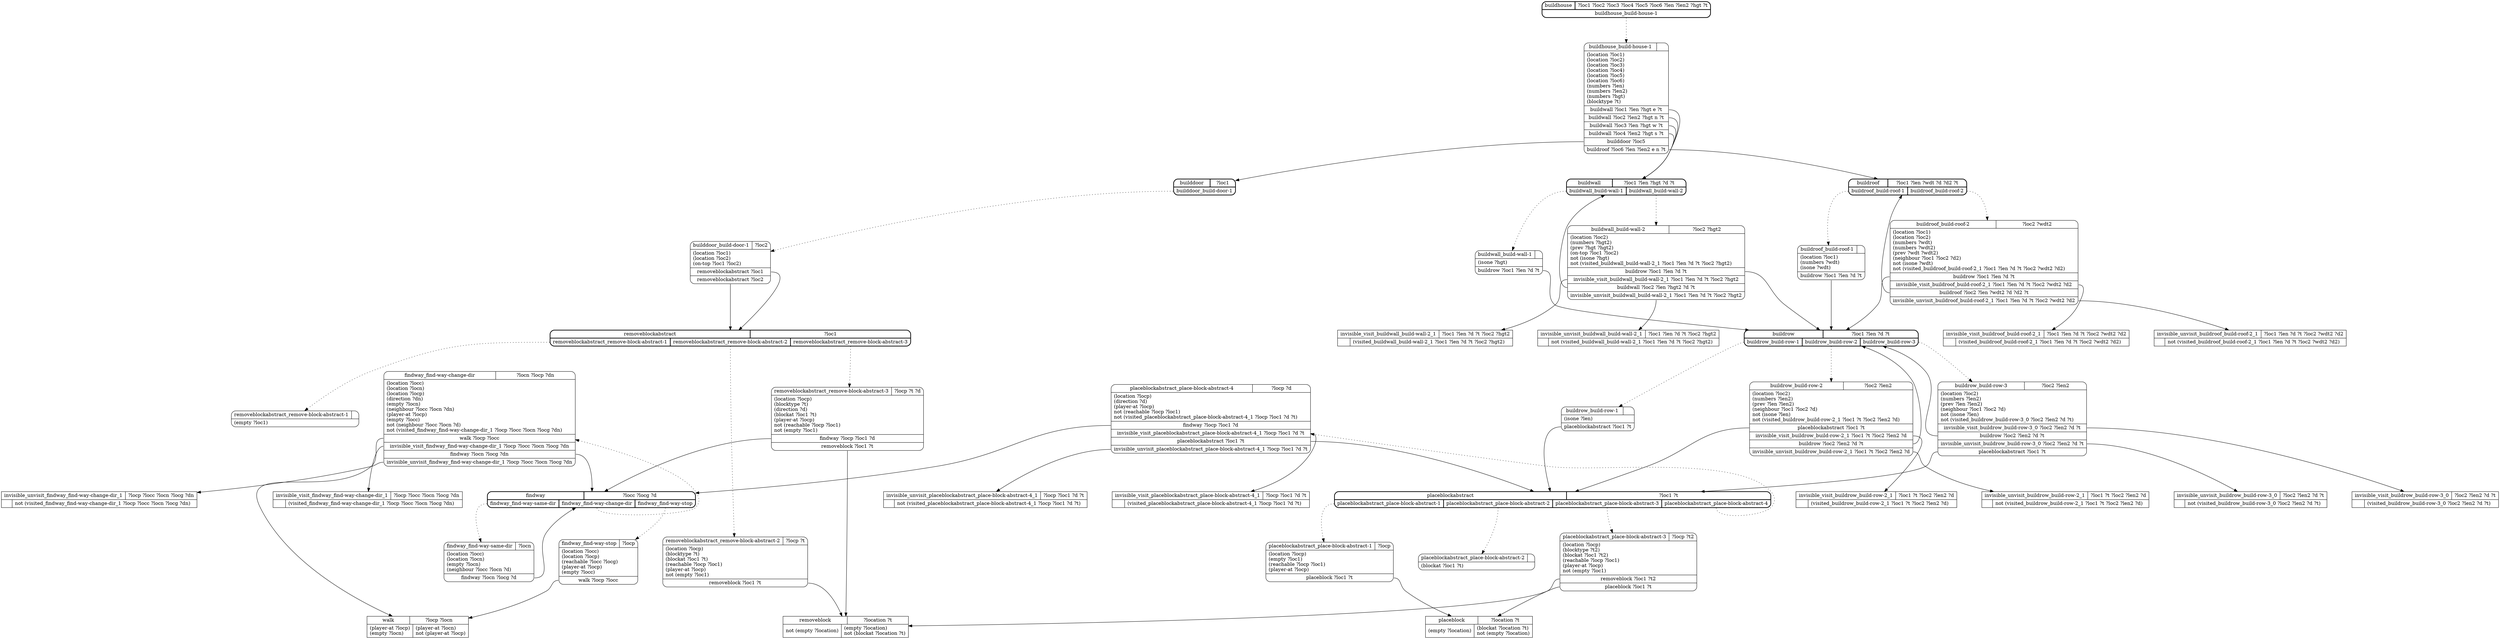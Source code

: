 // Generated by Hype
digraph "minecraft" {
  nodesep=1
  ranksep=1
  // Operators
  node [shape=record]
  "walk" [
    label="{{\N|?locp ?locn}|{(player-at ?locp)\l(empty ?locn)\l|(player-at ?locn)\lnot (player-at ?locp)\l}}"
  ]
  "placeblock" [
    label="{{\N|?location ?t}|{(empty ?location)\l|(blockat ?location ?t)\lnot (empty ?location)\l}}"
  ]
  "removeblock" [
    label="{{\N|?location ?t}|{not (empty ?location)\l|(empty ?location)\lnot (blockat ?location ?t)\l}}"
  ]
  "invisible_visit_findway_find-way-change-dir_1" [
    label="{{\N|?locp ?locc ?locn ?locg ?dn}|{|(visited_findway_find-way-change-dir_1 ?locp ?locc ?locn ?locg ?dn)\l}}"
  ]
  "invisible_unvisit_findway_find-way-change-dir_1" [
    label="{{\N|?locp ?locc ?locn ?locg ?dn}|{|not (visited_findway_find-way-change-dir_1 ?locp ?locc ?locn ?locg ?dn)\l}}"
  ]
  "invisible_visit_placeblockabstract_place-block-abstract-4_1" [
    label="{{\N|?locp ?loc1 ?d ?t}|{|(visited_placeblockabstract_place-block-abstract-4_1 ?locp ?loc1 ?d ?t)\l}}"
  ]
  "invisible_unvisit_placeblockabstract_place-block-abstract-4_1" [
    label="{{\N|?locp ?loc1 ?d ?t}|{|not (visited_placeblockabstract_place-block-abstract-4_1 ?locp ?loc1 ?d ?t)\l}}"
  ]
  "invisible_visit_buildrow_build-row-2_1" [
    label="{{\N|?loc1 ?t ?loc2 ?len2 ?d}|{|(visited_buildrow_build-row-2_1 ?loc1 ?t ?loc2 ?len2 ?d)\l}}"
  ]
  "invisible_unvisit_buildrow_build-row-2_1" [
    label="{{\N|?loc1 ?t ?loc2 ?len2 ?d}|{|not (visited_buildrow_build-row-2_1 ?loc1 ?t ?loc2 ?len2 ?d)\l}}"
  ]
  "invisible_visit_buildrow_build-row-3_0" [
    label="{{\N|?loc2 ?len2 ?d ?t}|{|(visited_buildrow_build-row-3_0 ?loc2 ?len2 ?d ?t)\l}}"
  ]
  "invisible_unvisit_buildrow_build-row-3_0" [
    label="{{\N|?loc2 ?len2 ?d ?t}|{|not (visited_buildrow_build-row-3_0 ?loc2 ?len2 ?d ?t)\l}}"
  ]
  "invisible_visit_buildwall_build-wall-2_1" [
    label="{{\N|?loc1 ?len ?d ?t ?loc2 ?hgt2}|{|(visited_buildwall_build-wall-2_1 ?loc1 ?len ?d ?t ?loc2 ?hgt2)\l}}"
  ]
  "invisible_unvisit_buildwall_build-wall-2_1" [
    label="{{\N|?loc1 ?len ?d ?t ?loc2 ?hgt2}|{|not (visited_buildwall_build-wall-2_1 ?loc1 ?len ?d ?t ?loc2 ?hgt2)\l}}"
  ]
  "invisible_visit_buildroof_build-roof-2_1" [
    label="{{\N|?loc1 ?len ?d ?t ?loc2 ?wdt2 ?d2}|{|(visited_buildroof_build-roof-2_1 ?loc1 ?len ?d ?t ?loc2 ?wdt2 ?d2)\l}}"
  ]
  "invisible_unvisit_buildroof_build-roof-2_1" [
    label="{{\N|?loc1 ?len ?d ?t ?loc2 ?wdt2 ?d2}|{|not (visited_buildroof_build-roof-2_1 ?loc1 ?len ?d ?t ?loc2 ?wdt2 ?d2)\l}}"
  ]
  // Methods
  node [shape=Mrecord]
  "buildhouse" [
    style=bold
    label="{{\N|?loc1 ?loc2 ?loc3 ?loc4 ?loc5 ?loc6 ?len ?len2 ?hgt ?t}|{<0>buildhouse_build-house-1}}"
  ]
  "buildhouse_build-house-1" [
    label="{{\N|}|(location ?loc1)\l(location ?loc2)\l(location ?loc3)\l(location ?loc4)\l(location ?loc5)\l(location ?loc6)\l(numbers ?len)\l(numbers ?len2)\l(numbers ?hgt)\l(blocktype ?t)\l|<0>buildwall ?loc1 ?len ?hgt e ?t|<1>buildwall ?loc2 ?len2 ?hgt n ?t|<2>buildwall ?loc3 ?len ?hgt w ?t|<3>buildwall ?loc4 ?len2 ?hgt s ?t|<4>builddoor ?loc5|<5>buildroof ?loc6 ?len ?len2 e n ?t}"
  ]
  "buildhouse":0 -> "buildhouse_build-house-1" [style=dotted]
  "buildhouse_build-house-1":0 -> "buildwall"
  "buildhouse_build-house-1":1 -> "buildwall"
  "buildhouse_build-house-1":2 -> "buildwall"
  "buildhouse_build-house-1":3 -> "buildwall"
  "buildhouse_build-house-1":4 -> "builddoor"
  "buildhouse_build-house-1":5 -> "buildroof"
  "buildwall" [
    style=bold
    label="{{\N|?loc1 ?len ?hgt ?d ?t}|{<0>buildwall_build-wall-1|<1>buildwall_build-wall-2}}"
  ]
  "buildwall_build-wall-1" [
    label="{{\N|}|(isone ?hgt)\l|<0>buildrow ?loc1 ?len ?d ?t}"
  ]
  "buildwall":0 -> "buildwall_build-wall-1" [style=dotted]
  "buildwall_build-wall-1":0 -> "buildrow"
  "buildwall_build-wall-2" [
    label="{{\N|?loc2 ?hgt2}|(location ?loc2)\l(numbers ?hgt2)\l(prev ?hgt ?hgt2)\l(on-top ?loc1 ?loc2)\lnot (isone ?hgt)\lnot (visited_buildwall_build-wall-2_1 ?loc1 ?len ?d ?t ?loc2 ?hgt2)\l|<0>buildrow ?loc1 ?len ?d ?t|<1>invisible_visit_buildwall_build-wall-2_1 ?loc1 ?len ?d ?t ?loc2 ?hgt2|<2>buildwall ?loc2 ?len ?hgt2 ?d ?t|<3>invisible_unvisit_buildwall_build-wall-2_1 ?loc1 ?len ?d ?t ?loc2 ?hgt2}"
  ]
  "buildwall":1 -> "buildwall_build-wall-2" [style=dotted]
  "buildwall_build-wall-2":0 -> "buildrow"
  "buildwall_build-wall-2":1 -> "invisible_visit_buildwall_build-wall-2_1"
  "buildwall_build-wall-2":2 -> "buildwall"
  "buildwall_build-wall-2":3 -> "invisible_unvisit_buildwall_build-wall-2_1"
  "buildroof" [
    style=bold
    label="{{\N|?loc1 ?len ?wdt ?d ?d2 ?t}|{<0>buildroof_build-roof-1|<1>buildroof_build-roof-2}}"
  ]
  "buildroof_build-roof-1" [
    label="{{\N|}|(location ?loc1)\l(numbers ?wdt)\l(isone ?wdt)\l|<0>buildrow ?loc1 ?len ?d ?t}"
  ]
  "buildroof":0 -> "buildroof_build-roof-1" [style=dotted]
  "buildroof_build-roof-1":0 -> "buildrow"
  "buildroof_build-roof-2" [
    label="{{\N|?loc2 ?wdt2}|(location ?loc1)\l(location ?loc2)\l(numbers ?wdt)\l(numbers ?wdt2)\l(prev ?wdt ?wdt2)\l(neighbour ?loc1 ?loc2 ?d2)\lnot (isone ?wdt)\lnot (visited_buildroof_build-roof-2_1 ?loc1 ?len ?d ?t ?loc2 ?wdt2 ?d2)\l|<0>buildrow ?loc1 ?len ?d ?t|<1>invisible_visit_buildroof_build-roof-2_1 ?loc1 ?len ?d ?t ?loc2 ?wdt2 ?d2|<2>buildroof ?loc2 ?len ?wdt2 ?d ?d2 ?t|<3>invisible_unvisit_buildroof_build-roof-2_1 ?loc1 ?len ?d ?t ?loc2 ?wdt2 ?d2}"
  ]
  "buildroof":1 -> "buildroof_build-roof-2" [style=dotted]
  "buildroof_build-roof-2":0 -> "buildrow"
  "buildroof_build-roof-2":1 -> "invisible_visit_buildroof_build-roof-2_1"
  "buildroof_build-roof-2":2 -> "buildroof"
  "buildroof_build-roof-2":3 -> "invisible_unvisit_buildroof_build-roof-2_1"
  "builddoor" [
    style=bold
    label="{{\N|?loc1}|{<0>builddoor_build-door-1}}"
  ]
  "builddoor_build-door-1" [
    label="{{\N|?loc2}|(location ?loc1)\l(location ?loc2)\l(on-top ?loc1 ?loc2)\l|<0>removeblockabstract ?loc1|<1>removeblockabstract ?loc2}"
  ]
  "builddoor":0 -> "builddoor_build-door-1" [style=dotted]
  "builddoor_build-door-1":0 -> "removeblockabstract"
  "builddoor_build-door-1":1 -> "removeblockabstract"
  "buildrow" [
    style=bold
    label="{{\N|?loc1 ?len ?d ?t}|{<0>buildrow_build-row-1|<1>buildrow_build-row-2|<2>buildrow_build-row-3}}"
  ]
  "buildrow_build-row-1" [
    label="{{\N|}|(isone ?len)\l|<0>placeblockabstract ?loc1 ?t}"
  ]
  "buildrow":0 -> "buildrow_build-row-1" [style=dotted]
  "buildrow_build-row-1":0 -> "placeblockabstract"
  "buildrow_build-row-2" [
    label="{{\N|?loc2 ?len2}|(location ?loc2)\l(numbers ?len2)\l(prev ?len ?len2)\l(neighbour ?loc1 ?loc2 ?d)\lnot (isone ?len)\lnot (visited_buildrow_build-row-2_1 ?loc1 ?t ?loc2 ?len2 ?d)\l|<0>placeblockabstract ?loc1 ?t|<1>invisible_visit_buildrow_build-row-2_1 ?loc1 ?t ?loc2 ?len2 ?d|<2>buildrow ?loc2 ?len2 ?d ?t|<3>invisible_unvisit_buildrow_build-row-2_1 ?loc1 ?t ?loc2 ?len2 ?d}"
  ]
  "buildrow":1 -> "buildrow_build-row-2" [style=dotted]
  "buildrow_build-row-2":0 -> "placeblockabstract"
  "buildrow_build-row-2":1 -> "invisible_visit_buildrow_build-row-2_1"
  "buildrow_build-row-2":2 -> "buildrow"
  "buildrow_build-row-2":3 -> "invisible_unvisit_buildrow_build-row-2_1"
  "buildrow_build-row-3" [
    label="{{\N|?loc2 ?len2}|(location ?loc2)\l(numbers ?len2)\l(prev ?len ?len2)\l(neighbour ?loc1 ?loc2 ?d)\lnot (isone ?len)\lnot (visited_buildrow_build-row-3_0 ?loc2 ?len2 ?d ?t)\l|<0>invisible_visit_buildrow_build-row-3_0 ?loc2 ?len2 ?d ?t|<1>buildrow ?loc2 ?len2 ?d ?t|<2>invisible_unvisit_buildrow_build-row-3_0 ?loc2 ?len2 ?d ?t|<3>placeblockabstract ?loc1 ?t}"
  ]
  "buildrow":2 -> "buildrow_build-row-3" [style=dotted]
  "buildrow_build-row-3":0 -> "invisible_visit_buildrow_build-row-3_0"
  "buildrow_build-row-3":1 -> "buildrow"
  "buildrow_build-row-3":2 -> "invisible_unvisit_buildrow_build-row-3_0"
  "buildrow_build-row-3":3 -> "placeblockabstract"
  "placeblockabstract" [
    style=bold
    label="{{\N|?loc1 ?t}|{<0>placeblockabstract_place-block-abstract-1|<1>placeblockabstract_place-block-abstract-2|<2>placeblockabstract_place-block-abstract-3|<3>placeblockabstract_place-block-abstract-4}}"
  ]
  "placeblockabstract_place-block-abstract-1" [
    label="{{\N|?locp}|(location ?locp)\l(empty ?loc1)\l(reachable ?locp ?loc1)\l(player-at ?locp)\l|<0>placeblock ?loc1 ?t}"
  ]
  "placeblockabstract":0 -> "placeblockabstract_place-block-abstract-1" [style=dotted]
  "placeblockabstract_place-block-abstract-1":0 -> "placeblock"
  "placeblockabstract_place-block-abstract-2" [
    label="{{\N|}|(blockat ?loc1 ?t)\l}"
  ]
  "placeblockabstract":1 -> "placeblockabstract_place-block-abstract-2" [style=dotted]
  "placeblockabstract_place-block-abstract-3" [
    label="{{\N|?locp ?t2}|(location ?locp)\l(blocktype ?t2)\l(blockat ?loc1 ?t2)\l(reachable ?locp ?loc1)\l(player-at ?locp)\lnot (empty ?loc1)\l|<0>removeblock ?loc1 ?t2|<1>placeblock ?loc1 ?t}"
  ]
  "placeblockabstract":2 -> "placeblockabstract_place-block-abstract-3" [style=dotted]
  "placeblockabstract_place-block-abstract-3":0 -> "removeblock"
  "placeblockabstract_place-block-abstract-3":1 -> "placeblock"
  "placeblockabstract_place-block-abstract-4" [
    label="{{\N|?locp ?d}|(location ?locp)\l(direction ?d)\l(player-at ?locp)\lnot (reachable ?locp ?loc1)\lnot (visited_placeblockabstract_place-block-abstract-4_1 ?locp ?loc1 ?d ?t)\l|<0>findway ?locp ?loc1 ?d|<1>invisible_visit_placeblockabstract_place-block-abstract-4_1 ?locp ?loc1 ?d ?t|<2>placeblockabstract ?loc1 ?t|<3>invisible_unvisit_placeblockabstract_place-block-abstract-4_1 ?locp ?loc1 ?d ?t}"
  ]
  "placeblockabstract":3 -> "placeblockabstract_place-block-abstract-4" [style=dotted]
  "placeblockabstract_place-block-abstract-4":0 -> "findway"
  "placeblockabstract_place-block-abstract-4":1 -> "invisible_visit_placeblockabstract_place-block-abstract-4_1"
  "placeblockabstract_place-block-abstract-4":2 -> "placeblockabstract"
  "placeblockabstract_place-block-abstract-4":3 -> "invisible_unvisit_placeblockabstract_place-block-abstract-4_1"
  "removeblockabstract" [
    style=bold
    label="{{\N|?loc1}|{<0>removeblockabstract_remove-block-abstract-1|<1>removeblockabstract_remove-block-abstract-2|<2>removeblockabstract_remove-block-abstract-3}}"
  ]
  "removeblockabstract_remove-block-abstract-1" [
    label="{{\N|}|(empty ?loc1)\l}"
  ]
  "removeblockabstract":0 -> "removeblockabstract_remove-block-abstract-1" [style=dotted]
  "removeblockabstract_remove-block-abstract-2" [
    label="{{\N|?locp ?t}|(location ?locp)\l(blocktype ?t)\l(blockat ?loc1 ?t)\l(reachable ?locp ?loc1)\l(player-at ?locp)\lnot (empty ?loc1)\l|<0>removeblock ?loc1 ?t}"
  ]
  "removeblockabstract":1 -> "removeblockabstract_remove-block-abstract-2" [style=dotted]
  "removeblockabstract_remove-block-abstract-2":0 -> "removeblock"
  "removeblockabstract_remove-block-abstract-3" [
    label="{{\N|?locp ?t ?d}|(location ?locp)\l(blocktype ?t)\l(direction ?d)\l(blockat ?loc1 ?t)\l(player-at ?locp)\lnot (reachable ?locp ?loc1)\lnot (empty ?loc1)\l|<0>findway ?locp ?loc1 ?d|<1>removeblock ?loc1 ?t}"
  ]
  "removeblockabstract":2 -> "removeblockabstract_remove-block-abstract-3" [style=dotted]
  "removeblockabstract_remove-block-abstract-3":0 -> "findway"
  "removeblockabstract_remove-block-abstract-3":1 -> "removeblock"
  "findway" [
    style=bold
    label="{{\N|?locc ?locg ?d}|{<0>findway_find-way-same-dir|<1>findway_find-way-change-dir|<2>findway_find-way-stop}}"
  ]
  "findway_find-way-same-dir" [
    label="{{\N|?locn}|(location ?locc)\l(location ?locn)\l(empty ?locn)\l(neighbour ?locc ?locn ?d)\l|<0>findway ?locn ?locg ?d}"
  ]
  "findway":0 -> "findway_find-way-same-dir" [style=dotted]
  "findway_find-way-same-dir":0 -> "findway"
  "findway_find-way-change-dir" [
    label="{{\N|?locn ?locp ?dn}|(location ?locc)\l(location ?locn)\l(location ?locp)\l(direction ?dn)\l(empty ?locn)\l(neighbour ?locc ?locn ?dn)\l(player-at ?locp)\l(empty ?locc)\lnot (neighbour ?locc ?locn ?d)\lnot (visited_findway_find-way-change-dir_1 ?locp ?locc ?locn ?locg ?dn)\l|<0>walk ?locp ?locc|<1>invisible_visit_findway_find-way-change-dir_1 ?locp ?locc ?locn ?locg ?dn|<2>findway ?locn ?locg ?dn|<3>invisible_unvisit_findway_find-way-change-dir_1 ?locp ?locc ?locn ?locg ?dn}"
  ]
  "findway":1 -> "findway_find-way-change-dir" [style=dotted]
  "findway_find-way-change-dir":0 -> "walk"
  "findway_find-way-change-dir":1 -> "invisible_visit_findway_find-way-change-dir_1"
  "findway_find-way-change-dir":2 -> "findway"
  "findway_find-way-change-dir":3 -> "invisible_unvisit_findway_find-way-change-dir_1"
  "findway_find-way-stop" [
    label="{{\N|?locp}|(location ?locc)\l(location ?locp)\l(reachable ?locc ?locg)\l(player-at ?locp)\l(empty ?locc)\l|<0>walk ?locp ?locc}"
  ]
  "findway":2 -> "findway_find-way-stop" [style=dotted]
  "findway_find-way-stop":0 -> "walk"
}